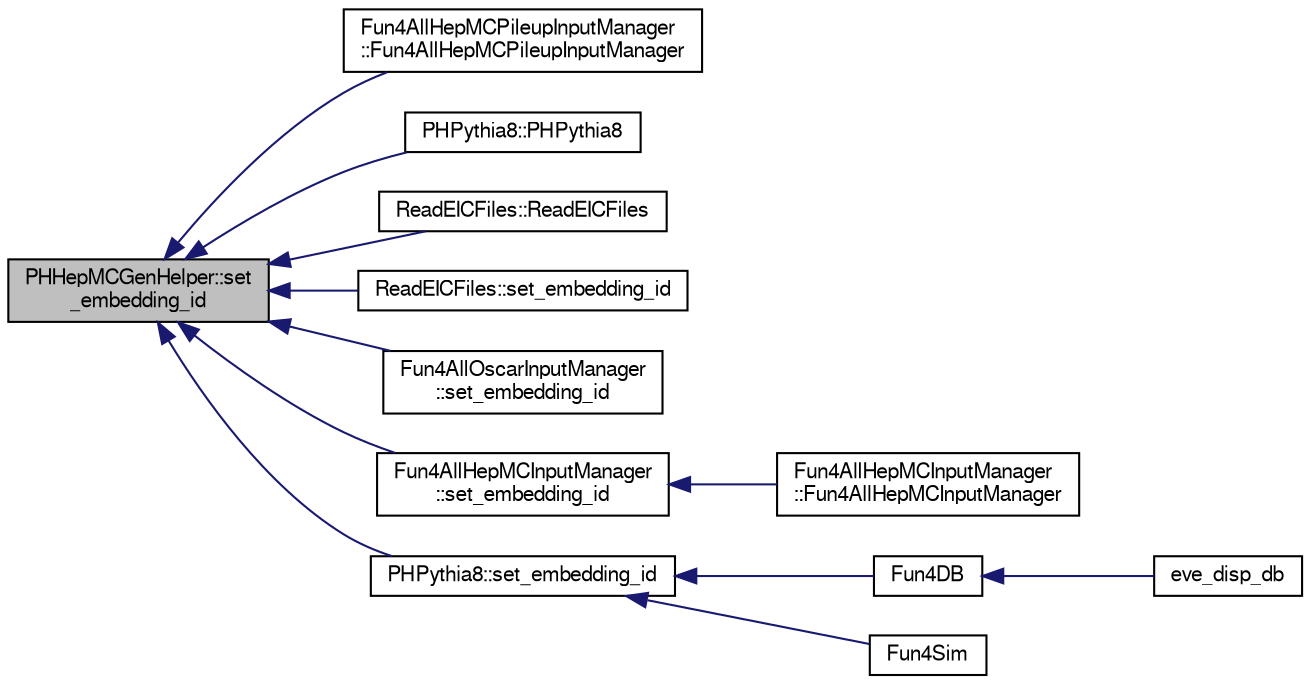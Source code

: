 digraph "PHHepMCGenHelper::set_embedding_id"
{
  bgcolor="transparent";
  edge [fontname="FreeSans",fontsize="10",labelfontname="FreeSans",labelfontsize="10"];
  node [fontname="FreeSans",fontsize="10",shape=record];
  rankdir="LR";
  Node1 [label="PHHepMCGenHelper::set\l_embedding_id",height=0.2,width=0.4,color="black", fillcolor="grey75", style="filled" fontcolor="black"];
  Node1 -> Node2 [dir="back",color="midnightblue",fontsize="10",style="solid",fontname="FreeSans"];
  Node2 [label="Fun4AllHepMCPileupInputManager\l::Fun4AllHepMCPileupInputManager",height=0.2,width=0.4,color="black",URL="$de/d99/classFun4AllHepMCPileupInputManager.html#a94b3b8e44e727ee4cfcad90d5f1933f7"];
  Node1 -> Node3 [dir="back",color="midnightblue",fontsize="10",style="solid",fontname="FreeSans"];
  Node3 [label="PHPythia8::PHPythia8",height=0.2,width=0.4,color="black",URL="$d9/d3a/classPHPythia8.html#a8dc0aac69c97aee724ac17f3035d21fe"];
  Node1 -> Node4 [dir="back",color="midnightblue",fontsize="10",style="solid",fontname="FreeSans"];
  Node4 [label="ReadEICFiles::ReadEICFiles",height=0.2,width=0.4,color="black",URL="$d3/d49/classReadEICFiles.html#aaeb62c6faae970498a939d30117d2536"];
  Node1 -> Node5 [dir="back",color="midnightblue",fontsize="10",style="solid",fontname="FreeSans"];
  Node5 [label="ReadEICFiles::set_embedding_id",height=0.2,width=0.4,color="black",URL="$d3/d49/classReadEICFiles.html#af5f715c5716b499e7c1f4388eab6c756"];
  Node1 -> Node6 [dir="back",color="midnightblue",fontsize="10",style="solid",fontname="FreeSans"];
  Node6 [label="Fun4AllOscarInputManager\l::set_embedding_id",height=0.2,width=0.4,color="black",URL="$db/d1f/classFun4AllOscarInputManager.html#adcf7fe6c81d7fc063dc2df3fb89fe585"];
  Node1 -> Node7 [dir="back",color="midnightblue",fontsize="10",style="solid",fontname="FreeSans"];
  Node7 [label="Fun4AllHepMCInputManager\l::set_embedding_id",height=0.2,width=0.4,color="black",URL="$d6/d6f/classFun4AllHepMCInputManager.html#a37cab2f9f12d53223bdc72cde7baeaee"];
  Node7 -> Node8 [dir="back",color="midnightblue",fontsize="10",style="solid",fontname="FreeSans"];
  Node8 [label="Fun4AllHepMCInputManager\l::Fun4AllHepMCInputManager",height=0.2,width=0.4,color="black",URL="$d6/d6f/classFun4AllHepMCInputManager.html#ab49f9d3e9950f49dfe1323ac466e2021"];
  Node1 -> Node9 [dir="back",color="midnightblue",fontsize="10",style="solid",fontname="FreeSans"];
  Node9 [label="PHPythia8::set_embedding_id",height=0.2,width=0.4,color="black",URL="$d9/d3a/classPHPythia8.html#a937b33446516e1a3f023c9d6be1426dd"];
  Node9 -> Node10 [dir="back",color="midnightblue",fontsize="10",style="solid",fontname="FreeSans"];
  Node10 [label="Fun4DB",height=0.2,width=0.4,color="black",URL="$df/dc0/Fun4DB_8C.html#a156048b96f7485e3cc410afbc05fc286"];
  Node10 -> Node11 [dir="back",color="midnightblue",fontsize="10",style="solid",fontname="FreeSans"];
  Node11 [label="eve_disp_db",height=0.2,width=0.4,color="black",URL="$de/d2a/eve__disp__db_8C.html#aa8b45dd9cf940c8aff427aed5d9db19f"];
  Node9 -> Node12 [dir="back",color="midnightblue",fontsize="10",style="solid",fontname="FreeSans"];
  Node12 [label="Fun4Sim",height=0.2,width=0.4,color="black",URL="$d5/d4a/e1039-analysis_2SimChainDev_2Fun4Sim_8C.html#a05d19d59f1955a51d54ae22957bbcf86"];
}
